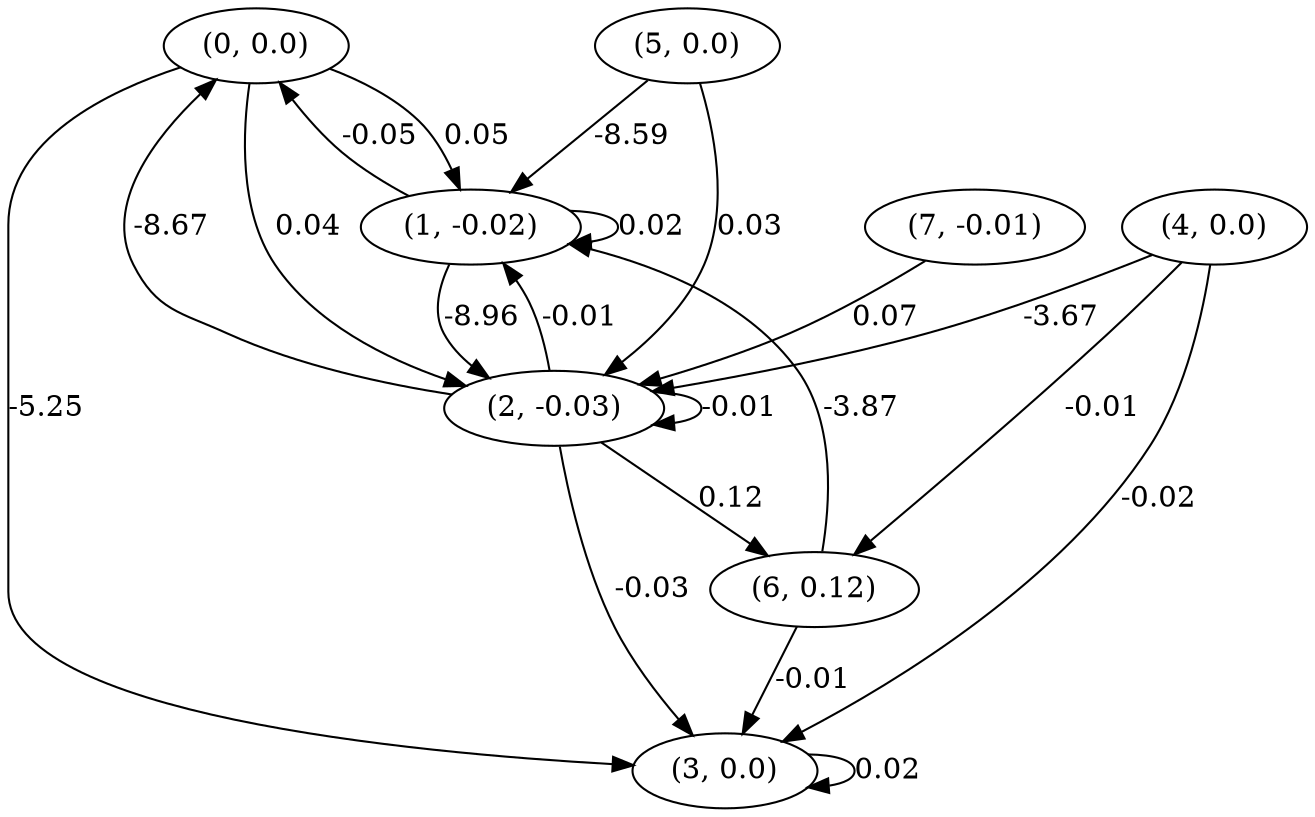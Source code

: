 digraph {
    0 [ label = "(0, 0.0)" ]
    1 [ label = "(1, -0.02)" ]
    2 [ label = "(2, -0.03)" ]
    3 [ label = "(3, 0.0)" ]
    4 [ label = "(4, 0.0)" ]
    5 [ label = "(5, 0.0)" ]
    6 [ label = "(6, 0.12)" ]
    7 [ label = "(7, -0.01)" ]
    1 -> 1 [ label = "0.02" ]
    2 -> 2 [ label = "-0.01" ]
    3 -> 3 [ label = "0.02" ]
    1 -> 0 [ label = "-0.05" ]
    2 -> 0 [ label = "-8.67" ]
    0 -> 1 [ label = "0.05" ]
    2 -> 1 [ label = "-0.01" ]
    5 -> 1 [ label = "-8.59" ]
    6 -> 1 [ label = "-3.87" ]
    0 -> 2 [ label = "0.04" ]
    1 -> 2 [ label = "-8.96" ]
    4 -> 2 [ label = "-3.67" ]
    5 -> 2 [ label = "0.03" ]
    7 -> 2 [ label = "0.07" ]
    0 -> 3 [ label = "-5.25" ]
    2 -> 3 [ label = "-0.03" ]
    4 -> 3 [ label = "-0.02" ]
    6 -> 3 [ label = "-0.01" ]
    2 -> 6 [ label = "0.12" ]
    4 -> 6 [ label = "-0.01" ]
}

